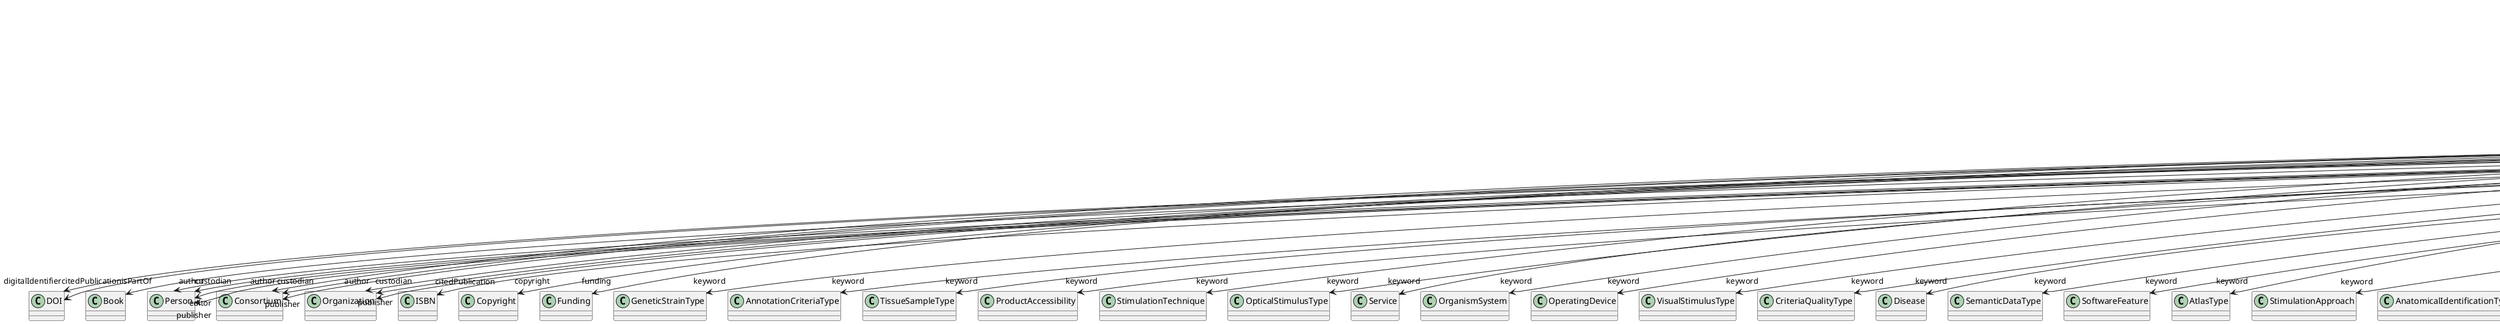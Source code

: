@startuml
class Chapter {
+digitalIdentifier
+isPartOf
+pagination
+abstract
+author
+citedPublication
+copyright
+creationDate
+custodian
+editor
+funding
+IRI
+keyword
+license
+modificationDate
+name
+publicationDate
+publisher
+versionIdentifier

}
Chapter -d-> "digitalIdentifier" DOI
Chapter -d-> "isPartOf" Book
Chapter -d-> "author" Person
Chapter -d-> "author" Consortium
Chapter -d-> "author" Organization
Chapter -d-> "citedPublication" DOI
Chapter -d-> "citedPublication" ISBN
Chapter -d-> "copyright" Copyright
Chapter -d-> "custodian" Person
Chapter -d-> "custodian" Consortium
Chapter -d-> "custodian" Organization
Chapter -d-> "editor" Person
Chapter -d-> "funding" Funding
Chapter -d-> "keyword" GeneticStrainType
Chapter -d-> "keyword" AnnotationCriteriaType
Chapter -d-> "keyword" TissueSampleType
Chapter -d-> "keyword" ProductAccessibility
Chapter -d-> "keyword" StimulationTechnique
Chapter -d-> "keyword" OpticalStimulusType
Chapter -d-> "keyword" Service
Chapter -d-> "keyword" OrganismSystem
Chapter -d-> "keyword" OperatingDevice
Chapter -d-> "keyword" VisualStimulusType
Chapter -d-> "keyword" CriteriaQualityType
Chapter -d-> "keyword" Disease
Chapter -d-> "keyword" SemanticDataType
Chapter -d-> "keyword" SoftwareFeature
Chapter -d-> "keyword" AtlasType
Chapter -d-> "keyword" StimulationApproach
Chapter -d-> "keyword" AnatomicalIdentificationType
Chapter -d-> "keyword" ProgrammingLanguage
Chapter -d-> "keyword" MeasuredSignalType
Chapter -d-> "keyword" MeasuredQuantity
Chapter -d-> "keyword" DataType
Chapter -d-> "keyword" DeviceType
Chapter -d-> "keyword" ModelScope
Chapter -d-> "keyword" UnitOfMeasurement
Chapter -d-> "keyword" AnatomicalPlane
Chapter -d-> "keyword" CranialWindowConstructionType
Chapter -d-> "keyword" CellType
Chapter -d-> "keyword" Species
Chapter -d-> "keyword" BiologicalSex
Chapter -d-> "keyword" PatchClampVariation
Chapter -d-> "keyword" AgeCategory
Chapter -d-> "keyword" AnatomicalAxesOrientation
Chapter -d-> "keyword" Laterality
Chapter -d-> "keyword" QualitativeOverlap
Chapter -d-> "keyword" Handedness
Chapter -d-> "keyword" FileUsageRole
Chapter -d-> "keyword" Terminology
Chapter -d-> "keyword" TissueSampleAttribute
Chapter -d-> "keyword" EthicsAssessment
Chapter -d-> "keyword" ChemicalMixtureType
Chapter -d-> "keyword" Technique
Chapter -d-> "keyword" EducationalLevel
Chapter -d-> "keyword" OrganismSubstance
Chapter -d-> "keyword" BreedingType
Chapter -d-> "keyword" SoftwareApplicationCategory
Chapter -d-> "keyword" OlfactoryStimulusType
Chapter -d-> "keyword" TermSuggestion
Chapter -d-> "keyword" AnnotationType
Chapter -d-> "keyword" AuditoryStimulusType
Chapter -d-> "keyword" TactileStimulusType
Chapter -d-> "keyword" ExperimentalApproach
Chapter -d-> "keyword" SubjectAttribute
Chapter -d-> "keyword" AnalysisTechnique
Chapter -d-> "keyword" PreparationType
Chapter -d-> "keyword" MetaDataModelType
Chapter -d-> "keyword" FileBundleGrouping
Chapter -d-> "keyword" ElectricalStimulusType
Chapter -d-> "keyword" UBERONParcellation
Chapter -d-> "keyword" Organ
Chapter -d-> "keyword" Colormap
Chapter -d-> "keyword" DiseaseModel
Chapter -d-> "keyword" OperatingSystem
Chapter -d-> "keyword" DifferenceMeasure
Chapter -d-> "keyword" BiologicalOrder
Chapter -d-> "keyword" ContributionType
Chapter -d-> "keyword" SubcellularEntity
Chapter -d-> "keyword" BiologicalProcess
Chapter -d-> "keyword" Language
Chapter -d-> "keyword" LearningResourceType
Chapter -d-> "keyword" ActionStatusType
Chapter -d-> "keyword" GustatoryStimulusType
Chapter -d-> "keyword" TypeOfUncertainty
Chapter -d-> "keyword" ModelAbstractionLevel
Chapter -d-> "keyword" CellCultureType
Chapter -d-> "keyword" FileRepositoryType
Chapter -d-> "keyword" MolecularEntity
Chapter -d-> "keyword" SetupType
Chapter -d-> "keyword" CranialWindowReinforcementType
Chapter -d-> "license" License
Chapter -d-> "publisher" Person
Chapter -d-> "publisher" Consortium
Chapter -d-> "publisher" Organization

@enduml